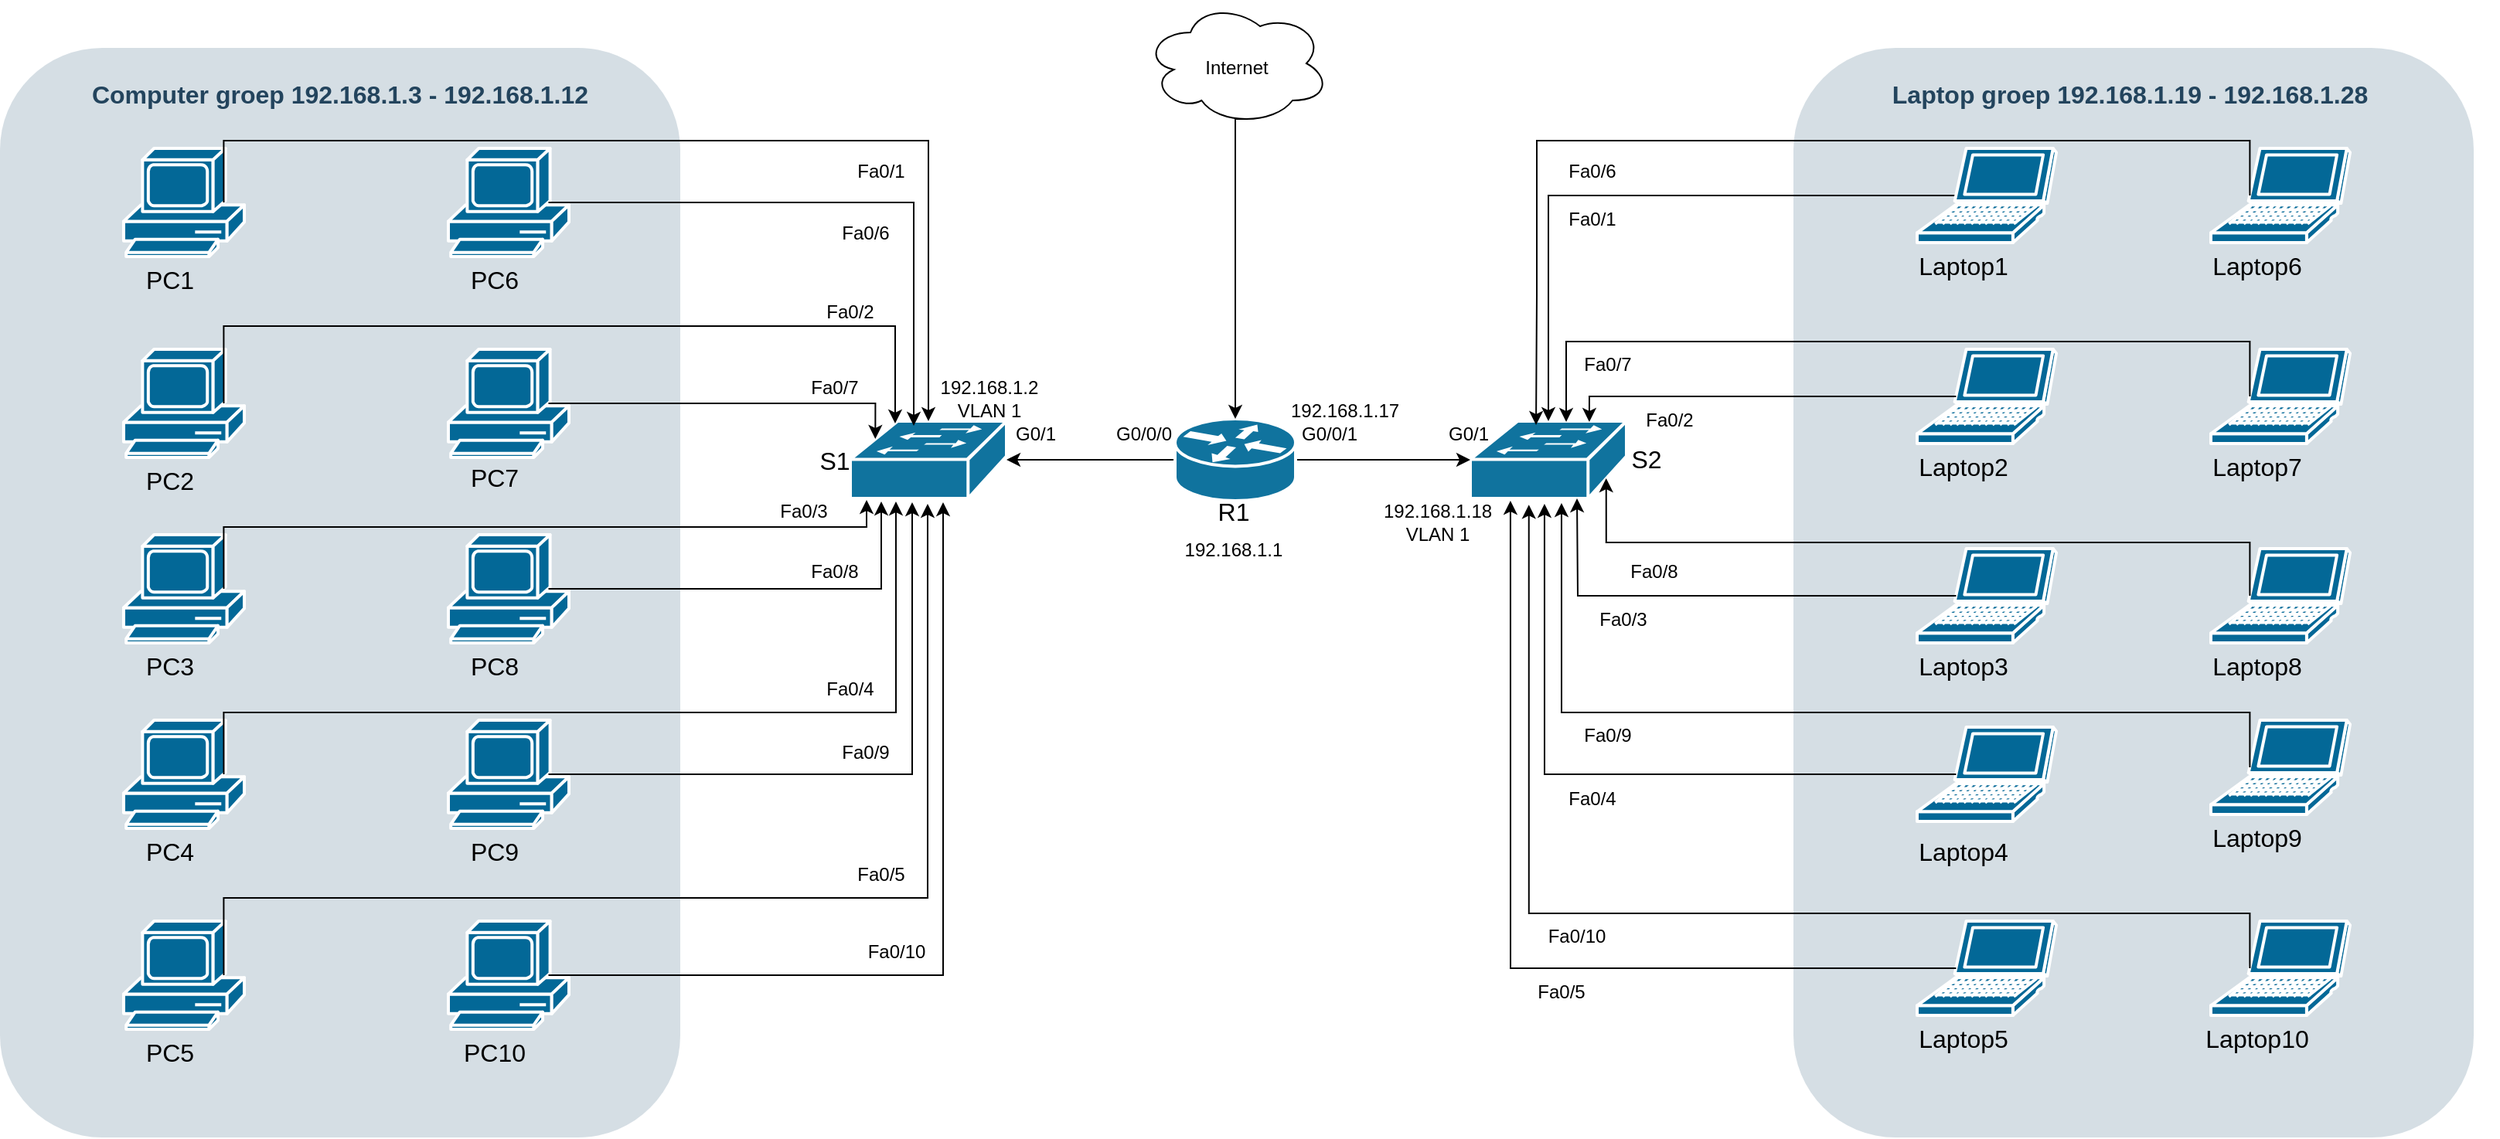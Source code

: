 <mxfile version="26.0.2">
  <diagram name="Pagina-1" id="DZo81YC0OuCN9Fnlsujz">
    <mxGraphModel dx="1197" dy="725" grid="1" gridSize="10" guides="1" tooltips="1" connect="1" arrows="1" fold="1" page="1" pageScale="1" pageWidth="827" pageHeight="1169" math="0" shadow="0">
      <root>
        <mxCell id="0" />
        <mxCell id="1" parent="0" />
        <mxCell id="R-cpkzlaV6CIqcVad9lJ-1" value="" style="shape=mxgraph.cisco.switches.workgroup_switch;html=1;dashed=0;fillColor=#10739E;strokeColor=#ffffff;strokeWidth=2;verticalLabelPosition=bottom;verticalAlign=top;fontFamily=Helvetica;fontSize=36;fontColor=#FFB366" parent="1" vertex="1">
          <mxGeometry x="580" y="331.5" width="101" height="50" as="geometry" />
        </mxCell>
        <mxCell id="R-cpkzlaV6CIqcVad9lJ-2" value="" style="shape=mxgraph.cisco.switches.workgroup_switch;html=1;dashed=0;fillColor=#10739E;strokeColor=#ffffff;strokeWidth=2;verticalLabelPosition=bottom;verticalAlign=top;fontFamily=Helvetica;fontSize=36;fontColor=#FFB366" parent="1" vertex="1">
          <mxGeometry x="981" y="331.5" width="101" height="50" as="geometry" />
        </mxCell>
        <mxCell id="R-cpkzlaV6CIqcVad9lJ-3" value="" style="edgeStyle=orthogonalEdgeStyle;rounded=0;orthogonalLoop=1;jettySize=auto;html=1;" parent="1" source="R-cpkzlaV6CIqcVad9lJ-5" target="R-cpkzlaV6CIqcVad9lJ-1" edge="1">
          <mxGeometry relative="1" as="geometry" />
        </mxCell>
        <mxCell id="R-cpkzlaV6CIqcVad9lJ-4" value="" style="edgeStyle=orthogonalEdgeStyle;rounded=0;orthogonalLoop=1;jettySize=auto;html=1;" parent="1" source="R-cpkzlaV6CIqcVad9lJ-5" target="R-cpkzlaV6CIqcVad9lJ-2" edge="1">
          <mxGeometry relative="1" as="geometry" />
        </mxCell>
        <mxCell id="R-cpkzlaV6CIqcVad9lJ-5" value="" style="shape=mxgraph.cisco.routers.router;html=1;dashed=0;fillColor=#10739E;strokeColor=#ffffff;strokeWidth=2;verticalLabelPosition=bottom;verticalAlign=top;fontFamily=Helvetica;fontSize=36;fontColor=#FFB366" parent="1" vertex="1">
          <mxGeometry x="790" y="330" width="78" height="53" as="geometry" />
        </mxCell>
        <mxCell id="R-cpkzlaV6CIqcVad9lJ-6" style="edgeStyle=orthogonalEdgeStyle;curved=1;rounded=0;jumpStyle=none;html=1;exitX=0.75;exitY=0;entryX=0.75;entryY=0;shadow=0;labelBackgroundColor=#ffffff;startArrow=none;startFill=0;endArrow=none;endFill=0;endSize=10;jettySize=auto;orthogonalLoop=1;strokeColor=#23445D;strokeWidth=2;fillColor=#F08705;fontFamily=Helvetica;fontSize=25;fontColor=#23445D;align=left;" parent="1" edge="1">
          <mxGeometry relative="1" as="geometry">
            <mxPoint x="1643.75" y="324" as="sourcePoint" />
            <mxPoint x="1643.75" y="324" as="targetPoint" />
          </mxGeometry>
        </mxCell>
        <mxCell id="R-cpkzlaV6CIqcVad9lJ-7" value="" style="rounded=1;whiteSpace=wrap;html=1;strokeColor=none;fillColor=#BAC8D3;fontSize=24;fontColor=#23445D;align=center;opacity=60;" parent="1" vertex="1">
          <mxGeometry x="30" y="90" width="440" height="705" as="geometry" />
        </mxCell>
        <mxCell id="R-cpkzlaV6CIqcVad9lJ-8" value="" style="shape=mxgraph.cisco.computers_and_peripherals.pc;sketch=0;html=1;pointerEvents=1;dashed=0;fillColor=#036897;strokeColor=#ffffff;strokeWidth=2;verticalLabelPosition=bottom;verticalAlign=top;align=center;outlineConnect=0;" parent="1" vertex="1">
          <mxGeometry x="320" y="155" width="78" height="70" as="geometry" />
        </mxCell>
        <mxCell id="R-cpkzlaV6CIqcVad9lJ-9" value="" style="shape=mxgraph.cisco.computers_and_peripherals.pc;sketch=0;html=1;pointerEvents=1;dashed=0;fillColor=#036897;strokeColor=#ffffff;strokeWidth=2;verticalLabelPosition=bottom;verticalAlign=top;align=center;outlineConnect=0;" parent="1" vertex="1">
          <mxGeometry x="110" y="155" width="78" height="70" as="geometry" />
        </mxCell>
        <mxCell id="R-cpkzlaV6CIqcVad9lJ-10" value="" style="shape=mxgraph.cisco.computers_and_peripherals.pc;sketch=0;html=1;pointerEvents=1;dashed=0;fillColor=#036897;strokeColor=#ffffff;strokeWidth=2;verticalLabelPosition=bottom;verticalAlign=top;align=center;outlineConnect=0;" parent="1" vertex="1">
          <mxGeometry x="110" y="285" width="78" height="70" as="geometry" />
        </mxCell>
        <mxCell id="R-cpkzlaV6CIqcVad9lJ-11" value="" style="shape=mxgraph.cisco.computers_and_peripherals.pc;sketch=0;html=1;pointerEvents=1;dashed=0;fillColor=#036897;strokeColor=#ffffff;strokeWidth=2;verticalLabelPosition=bottom;verticalAlign=top;align=center;outlineConnect=0;" parent="1" vertex="1">
          <mxGeometry x="320" y="285" width="78" height="70" as="geometry" />
        </mxCell>
        <mxCell id="R-cpkzlaV6CIqcVad9lJ-12" value="" style="shape=mxgraph.cisco.computers_and_peripherals.pc;sketch=0;html=1;pointerEvents=1;dashed=0;fillColor=#036897;strokeColor=#ffffff;strokeWidth=2;verticalLabelPosition=bottom;verticalAlign=top;align=center;outlineConnect=0;" parent="1" vertex="1">
          <mxGeometry x="110" y="405" width="78" height="70" as="geometry" />
        </mxCell>
        <mxCell id="R-cpkzlaV6CIqcVad9lJ-13" value="" style="shape=mxgraph.cisco.computers_and_peripherals.pc;sketch=0;html=1;pointerEvents=1;dashed=0;fillColor=#036897;strokeColor=#ffffff;strokeWidth=2;verticalLabelPosition=bottom;verticalAlign=top;align=center;outlineConnect=0;" parent="1" vertex="1">
          <mxGeometry x="320" y="405" width="78" height="70" as="geometry" />
        </mxCell>
        <mxCell id="R-cpkzlaV6CIqcVad9lJ-14" value="" style="shape=mxgraph.cisco.computers_and_peripherals.pc;sketch=0;html=1;pointerEvents=1;dashed=0;fillColor=#036897;strokeColor=#ffffff;strokeWidth=2;verticalLabelPosition=bottom;verticalAlign=top;align=center;outlineConnect=0;" parent="1" vertex="1">
          <mxGeometry x="110" y="525" width="78" height="70" as="geometry" />
        </mxCell>
        <mxCell id="R-cpkzlaV6CIqcVad9lJ-15" value="" style="shape=mxgraph.cisco.computers_and_peripherals.pc;sketch=0;html=1;pointerEvents=1;dashed=0;fillColor=#036897;strokeColor=#ffffff;strokeWidth=2;verticalLabelPosition=bottom;verticalAlign=top;align=center;outlineConnect=0;" parent="1" vertex="1">
          <mxGeometry x="320" y="525" width="78" height="70" as="geometry" />
        </mxCell>
        <mxCell id="R-cpkzlaV6CIqcVad9lJ-16" value="" style="shape=mxgraph.cisco.computers_and_peripherals.pc;sketch=0;html=1;pointerEvents=1;dashed=0;fillColor=#036897;strokeColor=#ffffff;strokeWidth=2;verticalLabelPosition=bottom;verticalAlign=top;align=center;outlineConnect=0;" parent="1" vertex="1">
          <mxGeometry x="110" y="655" width="78" height="70" as="geometry" />
        </mxCell>
        <mxCell id="R-cpkzlaV6CIqcVad9lJ-17" value="" style="shape=mxgraph.cisco.computers_and_peripherals.pc;sketch=0;html=1;pointerEvents=1;dashed=0;fillColor=#036897;strokeColor=#ffffff;strokeWidth=2;verticalLabelPosition=bottom;verticalAlign=top;align=center;outlineConnect=0;" parent="1" vertex="1">
          <mxGeometry x="320" y="655" width="78" height="70" as="geometry" />
        </mxCell>
        <mxCell id="R-cpkzlaV6CIqcVad9lJ-18" value="" style="rounded=1;whiteSpace=wrap;html=1;strokeColor=none;fillColor=#BAC8D3;fontSize=24;fontColor=#23445D;align=center;opacity=60;" parent="1" vertex="1">
          <mxGeometry x="1190" y="90" width="440" height="705" as="geometry" />
        </mxCell>
        <mxCell id="R-cpkzlaV6CIqcVad9lJ-19" style="edgeStyle=orthogonalEdgeStyle;rounded=0;orthogonalLoop=1;jettySize=auto;html=1;exitX=0.28;exitY=0.5;exitDx=0;exitDy=0;exitPerimeter=0;" parent="1" source="R-cpkzlaV6CIqcVad9lJ-20" target="R-cpkzlaV6CIqcVad9lJ-2" edge="1">
          <mxGeometry relative="1" as="geometry" />
        </mxCell>
        <mxCell id="R-cpkzlaV6CIqcVad9lJ-20" value="" style="shape=mxgraph.cisco.computers_and_peripherals.laptop;sketch=0;html=1;pointerEvents=1;dashed=0;fillColor=#036897;strokeColor=#ffffff;strokeWidth=2;verticalLabelPosition=bottom;verticalAlign=top;align=center;outlineConnect=0;" parent="1" vertex="1">
          <mxGeometry x="1270" y="155" width="90" height="61" as="geometry" />
        </mxCell>
        <mxCell id="R-cpkzlaV6CIqcVad9lJ-21" value="" style="shape=mxgraph.cisco.computers_and_peripherals.laptop;sketch=0;html=1;pointerEvents=1;dashed=0;fillColor=#036897;strokeColor=#ffffff;strokeWidth=2;verticalLabelPosition=bottom;verticalAlign=top;align=center;outlineConnect=0;" parent="1" vertex="1">
          <mxGeometry x="1460" y="155" width="90" height="61" as="geometry" />
        </mxCell>
        <mxCell id="R-cpkzlaV6CIqcVad9lJ-22" value="" style="shape=mxgraph.cisco.computers_and_peripherals.laptop;sketch=0;html=1;pointerEvents=1;dashed=0;fillColor=#036897;strokeColor=#ffffff;strokeWidth=2;verticalLabelPosition=bottom;verticalAlign=top;align=center;outlineConnect=0;" parent="1" vertex="1">
          <mxGeometry x="1270" y="285" width="90" height="61" as="geometry" />
        </mxCell>
        <mxCell id="R-cpkzlaV6CIqcVad9lJ-23" value="" style="shape=mxgraph.cisco.computers_and_peripherals.laptop;sketch=0;html=1;pointerEvents=1;dashed=0;fillColor=#036897;strokeColor=#ffffff;strokeWidth=2;verticalLabelPosition=bottom;verticalAlign=top;align=center;outlineConnect=0;" parent="1" vertex="1">
          <mxGeometry x="1460" y="285" width="90" height="61" as="geometry" />
        </mxCell>
        <mxCell id="R-cpkzlaV6CIqcVad9lJ-24" value="" style="shape=mxgraph.cisco.computers_and_peripherals.laptop;sketch=0;html=1;pointerEvents=1;dashed=0;fillColor=#036897;strokeColor=#ffffff;strokeWidth=2;verticalLabelPosition=bottom;verticalAlign=top;align=center;outlineConnect=0;" parent="1" vertex="1">
          <mxGeometry x="1270" y="414" width="90" height="61" as="geometry" />
        </mxCell>
        <mxCell id="R-cpkzlaV6CIqcVad9lJ-25" value="" style="shape=mxgraph.cisco.computers_and_peripherals.laptop;sketch=0;html=1;pointerEvents=1;dashed=0;fillColor=#036897;strokeColor=#ffffff;strokeWidth=2;verticalLabelPosition=bottom;verticalAlign=top;align=center;outlineConnect=0;" parent="1" vertex="1">
          <mxGeometry x="1460" y="414" width="90" height="61" as="geometry" />
        </mxCell>
        <mxCell id="R-cpkzlaV6CIqcVad9lJ-26" value="" style="shape=mxgraph.cisco.computers_and_peripherals.laptop;sketch=0;html=1;pointerEvents=1;dashed=0;fillColor=#036897;strokeColor=#ffffff;strokeWidth=2;verticalLabelPosition=bottom;verticalAlign=top;align=center;outlineConnect=0;" parent="1" vertex="1">
          <mxGeometry x="1270" y="529.5" width="90" height="61" as="geometry" />
        </mxCell>
        <mxCell id="R-cpkzlaV6CIqcVad9lJ-27" value="" style="shape=mxgraph.cisco.computers_and_peripherals.laptop;sketch=0;html=1;pointerEvents=1;dashed=0;fillColor=#036897;strokeColor=#ffffff;strokeWidth=2;verticalLabelPosition=bottom;verticalAlign=top;align=center;outlineConnect=0;" parent="1" vertex="1">
          <mxGeometry x="1460" y="525" width="90" height="61" as="geometry" />
        </mxCell>
        <mxCell id="R-cpkzlaV6CIqcVad9lJ-28" value="" style="shape=mxgraph.cisco.computers_and_peripherals.laptop;sketch=0;html=1;pointerEvents=1;dashed=0;fillColor=#036897;strokeColor=#ffffff;strokeWidth=2;verticalLabelPosition=bottom;verticalAlign=top;align=center;outlineConnect=0;" parent="1" vertex="1">
          <mxGeometry x="1270" y="655" width="90" height="61" as="geometry" />
        </mxCell>
        <mxCell id="R-cpkzlaV6CIqcVad9lJ-29" value="" style="shape=mxgraph.cisco.computers_and_peripherals.laptop;sketch=0;html=1;pointerEvents=1;dashed=0;fillColor=#036897;strokeColor=#ffffff;strokeWidth=2;verticalLabelPosition=bottom;verticalAlign=top;align=center;outlineConnect=0;" parent="1" vertex="1">
          <mxGeometry x="1460" y="655" width="90" height="61" as="geometry" />
        </mxCell>
        <mxCell id="R-cpkzlaV6CIqcVad9lJ-30" value="&lt;font style=&quot;font-size: 16px;&quot; color=&quot;#23445d&quot;&gt;Computer groep 192.168.1.3 - 192.168.1.12&lt;/font&gt;" style="rounded=1;whiteSpace=wrap;html=1;strokeColor=none;fillColor=none;fontSize=14;fontColor=#742B21;align=center;fontStyle=1" parent="1" vertex="1">
          <mxGeometry x="30" y="110" width="440" height="19" as="geometry" />
        </mxCell>
        <mxCell id="R-cpkzlaV6CIqcVad9lJ-31" value="&lt;font style=&quot;font-size: 16px;&quot; color=&quot;#23445d&quot;&gt;Laptop groep 192.168.1.19 - 192.168.1.28&amp;nbsp;&lt;/font&gt;" style="rounded=1;whiteSpace=wrap;html=1;strokeColor=none;fillColor=none;fontSize=14;fontColor=#742B21;align=center;fontStyle=1" parent="1" vertex="1">
          <mxGeometry x="1190" y="110" width="440" height="19" as="geometry" />
        </mxCell>
        <mxCell id="R-cpkzlaV6CIqcVad9lJ-32" value="&lt;font style=&quot;font-size: 16px;&quot;&gt;S&lt;/font&gt;&lt;span style=&quot;font-size: 16px; background-color: initial;&quot;&gt;1&lt;/span&gt;" style="text;strokeColor=none;align=center;fillColor=none;html=1;verticalAlign=middle;whiteSpace=wrap;rounded=0;" parent="1" vertex="1">
          <mxGeometry x="550" y="344" width="40" height="25" as="geometry" />
        </mxCell>
        <mxCell id="R-cpkzlaV6CIqcVad9lJ-33" value="&lt;font style=&quot;font-size: 16px;&quot;&gt;S2&lt;/font&gt;" style="text;strokeColor=none;align=center;fillColor=none;html=1;verticalAlign=middle;whiteSpace=wrap;rounded=0;" parent="1" vertex="1">
          <mxGeometry x="1070" y="342" width="50" height="27" as="geometry" />
        </mxCell>
        <mxCell id="R-cpkzlaV6CIqcVad9lJ-34" value="&lt;font style=&quot;font-size: 16px;&quot;&gt;R1&lt;/font&gt;" style="text;strokeColor=none;align=center;fillColor=none;html=1;verticalAlign=middle;whiteSpace=wrap;rounded=0;" parent="1" vertex="1">
          <mxGeometry x="788" y="371.5" width="80" height="37" as="geometry" />
        </mxCell>
        <mxCell id="R-cpkzlaV6CIqcVad9lJ-35" value="&lt;font style=&quot;font-size: 16px;&quot;&gt;PC1&lt;/font&gt;" style="text;strokeColor=none;align=center;fillColor=none;html=1;verticalAlign=middle;whiteSpace=wrap;rounded=0;" parent="1" vertex="1">
          <mxGeometry x="110" y="225" width="60" height="30" as="geometry" />
        </mxCell>
        <mxCell id="R-cpkzlaV6CIqcVad9lJ-36" value="&lt;font style=&quot;font-size: 16px;&quot;&gt;PC2&lt;/font&gt;" style="text;strokeColor=none;align=center;fillColor=none;html=1;verticalAlign=middle;whiteSpace=wrap;rounded=0;" parent="1" vertex="1">
          <mxGeometry x="110" y="355" width="60" height="30" as="geometry" />
        </mxCell>
        <mxCell id="R-cpkzlaV6CIqcVad9lJ-37" value="&lt;font style=&quot;font-size: 16px;&quot;&gt;PC3&lt;/font&gt;" style="text;strokeColor=none;align=center;fillColor=none;html=1;verticalAlign=middle;whiteSpace=wrap;rounded=0;" parent="1" vertex="1">
          <mxGeometry x="110" y="475" width="60" height="30" as="geometry" />
        </mxCell>
        <mxCell id="R-cpkzlaV6CIqcVad9lJ-38" value="&lt;font style=&quot;font-size: 16px;&quot;&gt;PC4&lt;/font&gt;" style="text;strokeColor=none;align=center;fillColor=none;html=1;verticalAlign=middle;whiteSpace=wrap;rounded=0;" parent="1" vertex="1">
          <mxGeometry x="110" y="595" width="60" height="30" as="geometry" />
        </mxCell>
        <mxCell id="R-cpkzlaV6CIqcVad9lJ-39" value="&lt;font style=&quot;font-size: 16px;&quot;&gt;PC5&lt;/font&gt;" style="text;strokeColor=none;align=center;fillColor=none;html=1;verticalAlign=middle;whiteSpace=wrap;rounded=0;" parent="1" vertex="1">
          <mxGeometry x="110" y="725" width="60" height="30" as="geometry" />
        </mxCell>
        <mxCell id="R-cpkzlaV6CIqcVad9lJ-40" value="&lt;font style=&quot;font-size: 16px;&quot;&gt;PC6&lt;/font&gt;" style="text;strokeColor=none;align=center;fillColor=none;html=1;verticalAlign=middle;whiteSpace=wrap;rounded=0;" parent="1" vertex="1">
          <mxGeometry x="320" y="225" width="60" height="30" as="geometry" />
        </mxCell>
        <mxCell id="R-cpkzlaV6CIqcVad9lJ-41" value="&lt;font style=&quot;font-size: 16px;&quot;&gt;PC7&lt;/font&gt;" style="text;strokeColor=none;align=center;fillColor=none;html=1;verticalAlign=middle;whiteSpace=wrap;rounded=0;" parent="1" vertex="1">
          <mxGeometry x="320" y="353" width="60" height="30" as="geometry" />
        </mxCell>
        <mxCell id="R-cpkzlaV6CIqcVad9lJ-42" value="&lt;font style=&quot;font-size: 16px;&quot;&gt;PC8&lt;/font&gt;" style="text;strokeColor=none;align=center;fillColor=none;html=1;verticalAlign=middle;whiteSpace=wrap;rounded=0;" parent="1" vertex="1">
          <mxGeometry x="320" y="475" width="60" height="30" as="geometry" />
        </mxCell>
        <mxCell id="R-cpkzlaV6CIqcVad9lJ-43" value="&lt;font style=&quot;font-size: 16px;&quot;&gt;PC9&lt;/font&gt;" style="text;strokeColor=none;align=center;fillColor=none;html=1;verticalAlign=middle;whiteSpace=wrap;rounded=0;" parent="1" vertex="1">
          <mxGeometry x="320" y="595" width="60" height="30" as="geometry" />
        </mxCell>
        <mxCell id="R-cpkzlaV6CIqcVad9lJ-44" value="&lt;font style=&quot;font-size: 16px;&quot;&gt;PC10&lt;/font&gt;" style="text;strokeColor=none;align=center;fillColor=none;html=1;verticalAlign=middle;whiteSpace=wrap;rounded=0;" parent="1" vertex="1">
          <mxGeometry x="320" y="725" width="60" height="30" as="geometry" />
        </mxCell>
        <mxCell id="R-cpkzlaV6CIqcVad9lJ-45" value="&lt;font style=&quot;font-size: 16px;&quot;&gt;Laptop1&lt;/font&gt;" style="text;strokeColor=none;align=center;fillColor=none;html=1;verticalAlign=middle;whiteSpace=wrap;rounded=0;" parent="1" vertex="1">
          <mxGeometry x="1270" y="216" width="60" height="30" as="geometry" />
        </mxCell>
        <mxCell id="R-cpkzlaV6CIqcVad9lJ-46" value="&lt;font style=&quot;font-size: 16px;&quot;&gt;Laptop2&lt;/font&gt;" style="text;strokeColor=none;align=center;fillColor=none;html=1;verticalAlign=middle;whiteSpace=wrap;rounded=0;" parent="1" vertex="1">
          <mxGeometry x="1270" y="346" width="60" height="30" as="geometry" />
        </mxCell>
        <mxCell id="R-cpkzlaV6CIqcVad9lJ-47" value="&lt;font style=&quot;font-size: 16px;&quot;&gt;Laptop3&lt;/font&gt;" style="text;strokeColor=none;align=center;fillColor=none;html=1;verticalAlign=middle;whiteSpace=wrap;rounded=0;" parent="1" vertex="1">
          <mxGeometry x="1270" y="475" width="60" height="30" as="geometry" />
        </mxCell>
        <mxCell id="R-cpkzlaV6CIqcVad9lJ-48" value="&lt;font style=&quot;font-size: 16px;&quot;&gt;Laptop4&lt;/font&gt;" style="text;strokeColor=none;align=center;fillColor=none;html=1;verticalAlign=middle;whiteSpace=wrap;rounded=0;" parent="1" vertex="1">
          <mxGeometry x="1270" y="595" width="60" height="30" as="geometry" />
        </mxCell>
        <mxCell id="R-cpkzlaV6CIqcVad9lJ-49" value="&lt;font style=&quot;font-size: 16px;&quot;&gt;Laptop5&lt;/font&gt;" style="text;strokeColor=none;align=center;fillColor=none;html=1;verticalAlign=middle;whiteSpace=wrap;rounded=0;" parent="1" vertex="1">
          <mxGeometry x="1270" y="716" width="60" height="30" as="geometry" />
        </mxCell>
        <mxCell id="R-cpkzlaV6CIqcVad9lJ-50" value="&lt;font style=&quot;font-size: 16px;&quot;&gt;Laptop6&lt;/font&gt;" style="text;strokeColor=none;align=center;fillColor=none;html=1;verticalAlign=middle;whiteSpace=wrap;rounded=0;" parent="1" vertex="1">
          <mxGeometry x="1460" y="216" width="60" height="30" as="geometry" />
        </mxCell>
        <mxCell id="R-cpkzlaV6CIqcVad9lJ-51" value="&lt;font style=&quot;font-size: 16px;&quot;&gt;Laptop7&lt;/font&gt;" style="text;strokeColor=none;align=center;fillColor=none;html=1;verticalAlign=middle;whiteSpace=wrap;rounded=0;" parent="1" vertex="1">
          <mxGeometry x="1460" y="346" width="60" height="30" as="geometry" />
        </mxCell>
        <mxCell id="R-cpkzlaV6CIqcVad9lJ-52" value="&lt;font style=&quot;font-size: 16px;&quot;&gt;Laptop8&lt;/font&gt;" style="text;strokeColor=none;align=center;fillColor=none;html=1;verticalAlign=middle;whiteSpace=wrap;rounded=0;" parent="1" vertex="1">
          <mxGeometry x="1460" y="475" width="60" height="30" as="geometry" />
        </mxCell>
        <mxCell id="R-cpkzlaV6CIqcVad9lJ-53" value="&lt;font style=&quot;font-size: 16px;&quot;&gt;Laptop9&lt;/font&gt;" style="text;strokeColor=none;align=center;fillColor=none;html=1;verticalAlign=middle;whiteSpace=wrap;rounded=0;" parent="1" vertex="1">
          <mxGeometry x="1460" y="586" width="60" height="30" as="geometry" />
        </mxCell>
        <mxCell id="R-cpkzlaV6CIqcVad9lJ-54" value="&lt;font style=&quot;font-size: 16px;&quot;&gt;Laptop10&lt;/font&gt;" style="text;strokeColor=none;align=center;fillColor=none;html=1;verticalAlign=middle;whiteSpace=wrap;rounded=0;" parent="1" vertex="1">
          <mxGeometry x="1460" y="716" width="60" height="30" as="geometry" />
        </mxCell>
        <mxCell id="R-cpkzlaV6CIqcVad9lJ-55" style="edgeStyle=orthogonalEdgeStyle;rounded=0;orthogonalLoop=1;jettySize=auto;html=1;exitX=0.83;exitY=0.5;exitDx=0;exitDy=0;exitPerimeter=0;entryX=0.16;entryY=0.23;entryDx=0;entryDy=0;entryPerimeter=0;" parent="1" source="R-cpkzlaV6CIqcVad9lJ-11" target="R-cpkzlaV6CIqcVad9lJ-1" edge="1">
          <mxGeometry relative="1" as="geometry">
            <Array as="points">
              <mxPoint x="596" y="320" />
            </Array>
          </mxGeometry>
        </mxCell>
        <mxCell id="R-cpkzlaV6CIqcVad9lJ-56" style="edgeStyle=orthogonalEdgeStyle;rounded=0;orthogonalLoop=1;jettySize=auto;html=1;exitX=0.28;exitY=0.5;exitDx=0;exitDy=0;exitPerimeter=0;entryX=0.421;entryY=0.05;entryDx=0;entryDy=0;entryPerimeter=0;" parent="1" source="R-cpkzlaV6CIqcVad9lJ-21" target="R-cpkzlaV6CIqcVad9lJ-2" edge="1">
          <mxGeometry relative="1" as="geometry">
            <Array as="points">
              <mxPoint x="1485" y="150" />
              <mxPoint x="1024" y="150" />
              <mxPoint x="1024" y="250" />
              <mxPoint x="1024" y="250" />
            </Array>
          </mxGeometry>
        </mxCell>
        <mxCell id="R-cpkzlaV6CIqcVad9lJ-57" style="edgeStyle=orthogonalEdgeStyle;rounded=0;orthogonalLoop=1;jettySize=auto;html=1;exitX=0.28;exitY=0.5;exitDx=0;exitDy=0;exitPerimeter=0;entryX=0.614;entryY=0.01;entryDx=0;entryDy=0;entryPerimeter=0;" parent="1" source="R-cpkzlaV6CIqcVad9lJ-23" target="R-cpkzlaV6CIqcVad9lJ-2" edge="1">
          <mxGeometry relative="1" as="geometry">
            <Array as="points">
              <mxPoint x="1485" y="280" />
              <mxPoint x="1043" y="280" />
            </Array>
          </mxGeometry>
        </mxCell>
        <mxCell id="R-cpkzlaV6CIqcVad9lJ-58" style="edgeStyle=orthogonalEdgeStyle;rounded=0;orthogonalLoop=1;jettySize=auto;html=1;exitX=0.28;exitY=0.5;exitDx=0;exitDy=0;exitPerimeter=0;entryX=0.762;entryY=0.01;entryDx=0;entryDy=0;entryPerimeter=0;" parent="1" source="R-cpkzlaV6CIqcVad9lJ-22" target="R-cpkzlaV6CIqcVad9lJ-2" edge="1">
          <mxGeometry relative="1" as="geometry">
            <Array as="points">
              <mxPoint x="1058" y="316" />
            </Array>
          </mxGeometry>
        </mxCell>
        <mxCell id="R-cpkzlaV6CIqcVad9lJ-59" style="edgeStyle=orthogonalEdgeStyle;rounded=0;orthogonalLoop=1;jettySize=auto;html=1;exitX=0.28;exitY=0.5;exitDx=0;exitDy=0;exitPerimeter=0;" parent="1" source="R-cpkzlaV6CIqcVad9lJ-24" edge="1">
          <mxGeometry relative="1" as="geometry">
            <mxPoint x="1255.2" y="456" as="sourcePoint" />
            <mxPoint x="1050" y="381.5" as="targetPoint" />
          </mxGeometry>
        </mxCell>
        <mxCell id="R-cpkzlaV6CIqcVad9lJ-60" style="edgeStyle=orthogonalEdgeStyle;rounded=0;orthogonalLoop=1;jettySize=auto;html=1;exitX=0.28;exitY=0.5;exitDx=0;exitDy=0;exitPerimeter=0;entryX=0.87;entryY=0.74;entryDx=0;entryDy=0;entryPerimeter=0;" parent="1" source="R-cpkzlaV6CIqcVad9lJ-25" target="R-cpkzlaV6CIqcVad9lJ-2" edge="1">
          <mxGeometry relative="1" as="geometry">
            <mxPoint x="1120" y="380" as="targetPoint" />
            <Array as="points">
              <mxPoint x="1485" y="410" />
              <mxPoint x="1069" y="410" />
            </Array>
          </mxGeometry>
        </mxCell>
        <mxCell id="R-cpkzlaV6CIqcVad9lJ-61" style="edgeStyle=orthogonalEdgeStyle;rounded=0;orthogonalLoop=1;jettySize=auto;html=1;exitX=0.28;exitY=0.5;exitDx=0;exitDy=0;exitPerimeter=0;entryX=0.257;entryY=1.03;entryDx=0;entryDy=0;entryPerimeter=0;" parent="1" source="R-cpkzlaV6CIqcVad9lJ-28" target="R-cpkzlaV6CIqcVad9lJ-2" edge="1">
          <mxGeometry relative="1" as="geometry" />
        </mxCell>
        <mxCell id="R-cpkzlaV6CIqcVad9lJ-62" style="edgeStyle=orthogonalEdgeStyle;rounded=0;orthogonalLoop=1;jettySize=auto;html=1;exitX=0.28;exitY=0.5;exitDx=0;exitDy=0;exitPerimeter=0;entryX=0.584;entryY=1.06;entryDx=0;entryDy=0;entryPerimeter=0;" parent="1" source="R-cpkzlaV6CIqcVad9lJ-27" target="R-cpkzlaV6CIqcVad9lJ-2" edge="1">
          <mxGeometry relative="1" as="geometry">
            <Array as="points">
              <mxPoint x="1485" y="520" />
              <mxPoint x="1040" y="520" />
            </Array>
          </mxGeometry>
        </mxCell>
        <mxCell id="R-cpkzlaV6CIqcVad9lJ-63" style="edgeStyle=orthogonalEdgeStyle;rounded=0;orthogonalLoop=1;jettySize=auto;html=1;exitX=0.28;exitY=0.5;exitDx=0;exitDy=0;exitPerimeter=0;entryX=0.475;entryY=1.07;entryDx=0;entryDy=0;entryPerimeter=0;" parent="1" source="R-cpkzlaV6CIqcVad9lJ-26" target="R-cpkzlaV6CIqcVad9lJ-2" edge="1">
          <mxGeometry relative="1" as="geometry" />
        </mxCell>
        <mxCell id="R-cpkzlaV6CIqcVad9lJ-64" style="edgeStyle=orthogonalEdgeStyle;rounded=0;orthogonalLoop=1;jettySize=auto;html=1;exitX=0.83;exitY=0.5;exitDx=0;exitDy=0;exitPerimeter=0;entryX=0.287;entryY=0.03;entryDx=0;entryDy=0;entryPerimeter=0;" parent="1" source="R-cpkzlaV6CIqcVad9lJ-10" target="R-cpkzlaV6CIqcVad9lJ-1" edge="1">
          <mxGeometry relative="1" as="geometry">
            <Array as="points">
              <mxPoint x="175" y="270" />
              <mxPoint x="609" y="270" />
            </Array>
          </mxGeometry>
        </mxCell>
        <mxCell id="R-cpkzlaV6CIqcVad9lJ-65" style="edgeStyle=orthogonalEdgeStyle;rounded=0;orthogonalLoop=1;jettySize=auto;html=1;exitX=0.83;exitY=0.5;exitDx=0;exitDy=0;exitPerimeter=0;entryX=0.406;entryY=0.06;entryDx=0;entryDy=0;entryPerimeter=0;" parent="1" source="R-cpkzlaV6CIqcVad9lJ-8" target="R-cpkzlaV6CIqcVad9lJ-1" edge="1">
          <mxGeometry relative="1" as="geometry" />
        </mxCell>
        <mxCell id="R-cpkzlaV6CIqcVad9lJ-66" style="edgeStyle=orthogonalEdgeStyle;rounded=0;orthogonalLoop=1;jettySize=auto;html=1;exitX=0.83;exitY=0.5;exitDx=0;exitDy=0;exitPerimeter=0;entryX=0.5;entryY=0;entryDx=0;entryDy=0;entryPerimeter=0;" parent="1" source="R-cpkzlaV6CIqcVad9lJ-9" target="R-cpkzlaV6CIqcVad9lJ-1" edge="1">
          <mxGeometry relative="1" as="geometry">
            <Array as="points">
              <mxPoint x="175" y="150" />
              <mxPoint x="631" y="150" />
            </Array>
          </mxGeometry>
        </mxCell>
        <mxCell id="R-cpkzlaV6CIqcVad9lJ-67" style="edgeStyle=orthogonalEdgeStyle;rounded=0;orthogonalLoop=1;jettySize=auto;html=1;exitX=0.83;exitY=0.5;exitDx=0;exitDy=0;exitPerimeter=0;entryX=0.104;entryY=1.02;entryDx=0;entryDy=0;entryPerimeter=0;" parent="1" source="R-cpkzlaV6CIqcVad9lJ-12" target="R-cpkzlaV6CIqcVad9lJ-1" edge="1">
          <mxGeometry relative="1" as="geometry">
            <Array as="points">
              <mxPoint x="175" y="400" />
              <mxPoint x="591" y="400" />
            </Array>
          </mxGeometry>
        </mxCell>
        <mxCell id="R-cpkzlaV6CIqcVad9lJ-68" style="edgeStyle=orthogonalEdgeStyle;rounded=0;orthogonalLoop=1;jettySize=auto;html=1;exitX=0.83;exitY=0.5;exitDx=0;exitDy=0;exitPerimeter=0;entryX=0.198;entryY=1.04;entryDx=0;entryDy=0;entryPerimeter=0;" parent="1" source="R-cpkzlaV6CIqcVad9lJ-13" target="R-cpkzlaV6CIqcVad9lJ-1" edge="1">
          <mxGeometry relative="1" as="geometry" />
        </mxCell>
        <mxCell id="R-cpkzlaV6CIqcVad9lJ-69" style="edgeStyle=orthogonalEdgeStyle;rounded=0;orthogonalLoop=1;jettySize=auto;html=1;exitX=0.83;exitY=0.5;exitDx=0;exitDy=0;exitPerimeter=0;entryX=0.292;entryY=1.04;entryDx=0;entryDy=0;entryPerimeter=0;" parent="1" source="R-cpkzlaV6CIqcVad9lJ-14" target="R-cpkzlaV6CIqcVad9lJ-1" edge="1">
          <mxGeometry relative="1" as="geometry">
            <Array as="points">
              <mxPoint x="175" y="520" />
              <mxPoint x="610" y="520" />
            </Array>
          </mxGeometry>
        </mxCell>
        <mxCell id="R-cpkzlaV6CIqcVad9lJ-70" style="edgeStyle=orthogonalEdgeStyle;rounded=0;orthogonalLoop=1;jettySize=auto;html=1;exitX=0.83;exitY=0.5;exitDx=0;exitDy=0;exitPerimeter=0;entryX=0.396;entryY=1.05;entryDx=0;entryDy=0;entryPerimeter=0;" parent="1" source="R-cpkzlaV6CIqcVad9lJ-15" target="R-cpkzlaV6CIqcVad9lJ-1" edge="1">
          <mxGeometry relative="1" as="geometry" />
        </mxCell>
        <mxCell id="R-cpkzlaV6CIqcVad9lJ-71" style="edgeStyle=orthogonalEdgeStyle;rounded=0;orthogonalLoop=1;jettySize=auto;html=1;exitX=0.83;exitY=0.5;exitDx=0;exitDy=0;exitPerimeter=0;entryX=0.495;entryY=1.07;entryDx=0;entryDy=0;entryPerimeter=0;" parent="1" source="R-cpkzlaV6CIqcVad9lJ-16" target="R-cpkzlaV6CIqcVad9lJ-1" edge="1">
          <mxGeometry relative="1" as="geometry">
            <Array as="points">
              <mxPoint x="175" y="640" />
              <mxPoint x="630" y="640" />
            </Array>
          </mxGeometry>
        </mxCell>
        <mxCell id="R-cpkzlaV6CIqcVad9lJ-72" style="edgeStyle=orthogonalEdgeStyle;rounded=0;orthogonalLoop=1;jettySize=auto;html=1;exitX=0.83;exitY=0.5;exitDx=0;exitDy=0;exitPerimeter=0;entryX=0.594;entryY=1.05;entryDx=0;entryDy=0;entryPerimeter=0;" parent="1" source="R-cpkzlaV6CIqcVad9lJ-17" target="R-cpkzlaV6CIqcVad9lJ-1" edge="1">
          <mxGeometry relative="1" as="geometry" />
        </mxCell>
        <mxCell id="R-cpkzlaV6CIqcVad9lJ-73" value="" style="ellipse;shape=cloud;whiteSpace=wrap;html=1;" parent="1" vertex="1">
          <mxGeometry x="770" y="60" width="120" height="80" as="geometry" />
        </mxCell>
        <mxCell id="R-cpkzlaV6CIqcVad9lJ-74" value="Internet" style="text;html=1;align=center;verticalAlign=middle;whiteSpace=wrap;rounded=0;" parent="1" vertex="1">
          <mxGeometry x="790" y="85" width="80" height="35" as="geometry" />
        </mxCell>
        <mxCell id="R-cpkzlaV6CIqcVad9lJ-75" style="edgeStyle=orthogonalEdgeStyle;rounded=0;orthogonalLoop=1;jettySize=auto;html=1;exitX=0.55;exitY=0.95;exitDx=0;exitDy=0;exitPerimeter=0;entryX=0.5;entryY=0;entryDx=0;entryDy=0;entryPerimeter=0;" parent="1" source="R-cpkzlaV6CIqcVad9lJ-73" target="R-cpkzlaV6CIqcVad9lJ-5" edge="1">
          <mxGeometry relative="1" as="geometry">
            <Array as="points">
              <mxPoint x="829" y="136" />
            </Array>
          </mxGeometry>
        </mxCell>
        <mxCell id="R-cpkzlaV6CIqcVad9lJ-76" value="G0/0/0" style="text;html=1;align=center;verticalAlign=middle;whiteSpace=wrap;rounded=0;" parent="1" vertex="1">
          <mxGeometry x="740" y="325" width="60" height="30" as="geometry" />
        </mxCell>
        <mxCell id="R-cpkzlaV6CIqcVad9lJ-77" value="G0/0/1" style="text;html=1;align=center;verticalAlign=middle;whiteSpace=wrap;rounded=0;" parent="1" vertex="1">
          <mxGeometry x="860" y="325" width="60" height="30" as="geometry" />
        </mxCell>
        <mxCell id="R-cpkzlaV6CIqcVad9lJ-78" value="G0/1" style="text;html=1;align=center;verticalAlign=middle;whiteSpace=wrap;rounded=0;" parent="1" vertex="1">
          <mxGeometry x="670" y="325" width="60" height="30" as="geometry" />
        </mxCell>
        <mxCell id="R-cpkzlaV6CIqcVad9lJ-79" value="G0/1" style="text;html=1;align=center;verticalAlign=middle;whiteSpace=wrap;rounded=0;" parent="1" vertex="1">
          <mxGeometry x="950" y="325" width="60" height="30" as="geometry" />
        </mxCell>
        <mxCell id="R-cpkzlaV6CIqcVad9lJ-80" value="Fa0/1" style="text;html=1;align=center;verticalAlign=middle;whiteSpace=wrap;rounded=0;" parent="1" vertex="1">
          <mxGeometry x="1030" y="186" width="60" height="30" as="geometry" />
        </mxCell>
        <mxCell id="R-cpkzlaV6CIqcVad9lJ-81" value="Fa0/2" style="text;html=1;align=center;verticalAlign=middle;whiteSpace=wrap;rounded=0;" parent="1" vertex="1">
          <mxGeometry x="1080" y="316" width="60" height="30" as="geometry" />
        </mxCell>
        <mxCell id="R-cpkzlaV6CIqcVad9lJ-82" value="Fa0/3" style="text;html=1;align=center;verticalAlign=middle;whiteSpace=wrap;rounded=0;" parent="1" vertex="1">
          <mxGeometry x="1050" y="445" width="60" height="30" as="geometry" />
        </mxCell>
        <mxCell id="R-cpkzlaV6CIqcVad9lJ-83" value="Fa0/4" style="text;html=1;align=center;verticalAlign=middle;whiteSpace=wrap;rounded=0;" parent="1" vertex="1">
          <mxGeometry x="1030" y="560.5" width="60" height="30" as="geometry" />
        </mxCell>
        <mxCell id="R-cpkzlaV6CIqcVad9lJ-84" value="Fa0/5" style="text;html=1;align=center;verticalAlign=middle;whiteSpace=wrap;rounded=0;" parent="1" vertex="1">
          <mxGeometry x="1010" y="686" width="60" height="30" as="geometry" />
        </mxCell>
        <mxCell id="R-cpkzlaV6CIqcVad9lJ-85" value="Fa0/6" style="text;html=1;align=center;verticalAlign=middle;whiteSpace=wrap;rounded=0;" parent="1" vertex="1">
          <mxGeometry x="1030" y="155" width="60" height="30" as="geometry" />
        </mxCell>
        <mxCell id="R-cpkzlaV6CIqcVad9lJ-86" value="Fa0/7" style="text;html=1;align=center;verticalAlign=middle;whiteSpace=wrap;rounded=0;" parent="1" vertex="1">
          <mxGeometry x="1040" y="280" width="60" height="30" as="geometry" />
        </mxCell>
        <mxCell id="R-cpkzlaV6CIqcVad9lJ-87" value="Fa0/8" style="text;html=1;align=center;verticalAlign=middle;whiteSpace=wrap;rounded=0;" parent="1" vertex="1">
          <mxGeometry x="1070" y="414" width="60" height="30" as="geometry" />
        </mxCell>
        <mxCell id="R-cpkzlaV6CIqcVad9lJ-88" value="Fa0/9" style="text;html=1;align=center;verticalAlign=middle;whiteSpace=wrap;rounded=0;" parent="1" vertex="1">
          <mxGeometry x="1040" y="520" width="60" height="30" as="geometry" />
        </mxCell>
        <mxCell id="R-cpkzlaV6CIqcVad9lJ-89" value="Fa0/1" style="text;html=1;align=center;verticalAlign=middle;whiteSpace=wrap;rounded=0;" parent="1" vertex="1">
          <mxGeometry x="570" y="155" width="60" height="30" as="geometry" />
        </mxCell>
        <mxCell id="R-cpkzlaV6CIqcVad9lJ-90" value="Fa0/6" style="text;html=1;align=center;verticalAlign=middle;whiteSpace=wrap;rounded=0;" parent="1" vertex="1">
          <mxGeometry x="560" y="195" width="60" height="30" as="geometry" />
        </mxCell>
        <mxCell id="R-cpkzlaV6CIqcVad9lJ-91" value="Fa0/7" style="text;html=1;align=center;verticalAlign=middle;whiteSpace=wrap;rounded=0;" parent="1" vertex="1">
          <mxGeometry x="540" y="295" width="60" height="30" as="geometry" />
        </mxCell>
        <mxCell id="R-cpkzlaV6CIqcVad9lJ-92" value="Fa0/8" style="text;html=1;align=center;verticalAlign=middle;whiteSpace=wrap;rounded=0;" parent="1" vertex="1">
          <mxGeometry x="540" y="414" width="60" height="30" as="geometry" />
        </mxCell>
        <mxCell id="R-cpkzlaV6CIqcVad9lJ-93" value="Fa0/2" style="text;html=1;align=center;verticalAlign=middle;whiteSpace=wrap;rounded=0;" parent="1" vertex="1">
          <mxGeometry x="550" y="246" width="60" height="30" as="geometry" />
        </mxCell>
        <mxCell id="R-cpkzlaV6CIqcVad9lJ-94" value="Fa0/3" style="text;html=1;align=center;verticalAlign=middle;whiteSpace=wrap;rounded=0;" parent="1" vertex="1">
          <mxGeometry x="520" y="375" width="60" height="30" as="geometry" />
        </mxCell>
        <mxCell id="R-cpkzlaV6CIqcVad9lJ-95" value="Fa0/9" style="text;html=1;align=center;verticalAlign=middle;whiteSpace=wrap;rounded=0;" parent="1" vertex="1">
          <mxGeometry x="560" y="530.5" width="60" height="30" as="geometry" />
        </mxCell>
        <mxCell id="R-cpkzlaV6CIqcVad9lJ-96" value="Fa0/4" style="text;html=1;align=center;verticalAlign=middle;whiteSpace=wrap;rounded=0;" parent="1" vertex="1">
          <mxGeometry x="550" y="490" width="60" height="30" as="geometry" />
        </mxCell>
        <mxCell id="R-cpkzlaV6CIqcVad9lJ-97" value="Fa0/10" style="text;html=1;align=center;verticalAlign=middle;whiteSpace=wrap;rounded=0;" parent="1" vertex="1">
          <mxGeometry x="580" y="660" width="60" height="30" as="geometry" />
        </mxCell>
        <mxCell id="R-cpkzlaV6CIqcVad9lJ-98" value="Fa0/5" style="text;html=1;align=center;verticalAlign=middle;whiteSpace=wrap;rounded=0;" parent="1" vertex="1">
          <mxGeometry x="570" y="610" width="60" height="30" as="geometry" />
        </mxCell>
        <mxCell id="R-cpkzlaV6CIqcVad9lJ-99" value="Fa0/10" style="text;html=1;align=center;verticalAlign=middle;whiteSpace=wrap;rounded=0;" parent="1" vertex="1">
          <mxGeometry x="1020" y="650" width="60" height="30" as="geometry" />
        </mxCell>
        <mxCell id="R-cpkzlaV6CIqcVad9lJ-100" style="edgeStyle=orthogonalEdgeStyle;rounded=0;orthogonalLoop=1;jettySize=auto;html=1;exitX=0.28;exitY=0.5;exitDx=0;exitDy=0;exitPerimeter=0;entryX=0.375;entryY=1.083;entryDx=0;entryDy=0;entryPerimeter=0;" parent="1" source="R-cpkzlaV6CIqcVad9lJ-29" target="R-cpkzlaV6CIqcVad9lJ-2" edge="1">
          <mxGeometry relative="1" as="geometry">
            <Array as="points">
              <mxPoint x="1485" y="650" />
              <mxPoint x="1019" y="650" />
            </Array>
          </mxGeometry>
        </mxCell>
        <mxCell id="FYd1FSA1pvGnvRvmF5At-1" value="192.168.1.1" style="text;html=1;align=center;verticalAlign=middle;whiteSpace=wrap;rounded=0;" vertex="1" parent="1">
          <mxGeometry x="798" y="400" width="60" height="30" as="geometry" />
        </mxCell>
        <mxCell id="FYd1FSA1pvGnvRvmF5At-2" value="192.168.1.17" style="text;html=1;align=center;verticalAlign=middle;whiteSpace=wrap;rounded=0;" vertex="1" parent="1">
          <mxGeometry x="870" y="310" width="60" height="30" as="geometry" />
        </mxCell>
        <mxCell id="FYd1FSA1pvGnvRvmF5At-3" value="192.168.1.2&lt;div&gt;VLAN 1&lt;/div&gt;" style="text;html=1;align=center;verticalAlign=middle;whiteSpace=wrap;rounded=0;" vertex="1" parent="1">
          <mxGeometry x="640" y="301.5" width="60" height="30" as="geometry" />
        </mxCell>
        <mxCell id="FYd1FSA1pvGnvRvmF5At-4" value="192.168.1.18&lt;div&gt;VLAN 1&lt;/div&gt;" style="text;html=1;align=center;verticalAlign=middle;whiteSpace=wrap;rounded=0;" vertex="1" parent="1">
          <mxGeometry x="930" y="381.5" width="60" height="30" as="geometry" />
        </mxCell>
      </root>
    </mxGraphModel>
  </diagram>
</mxfile>
